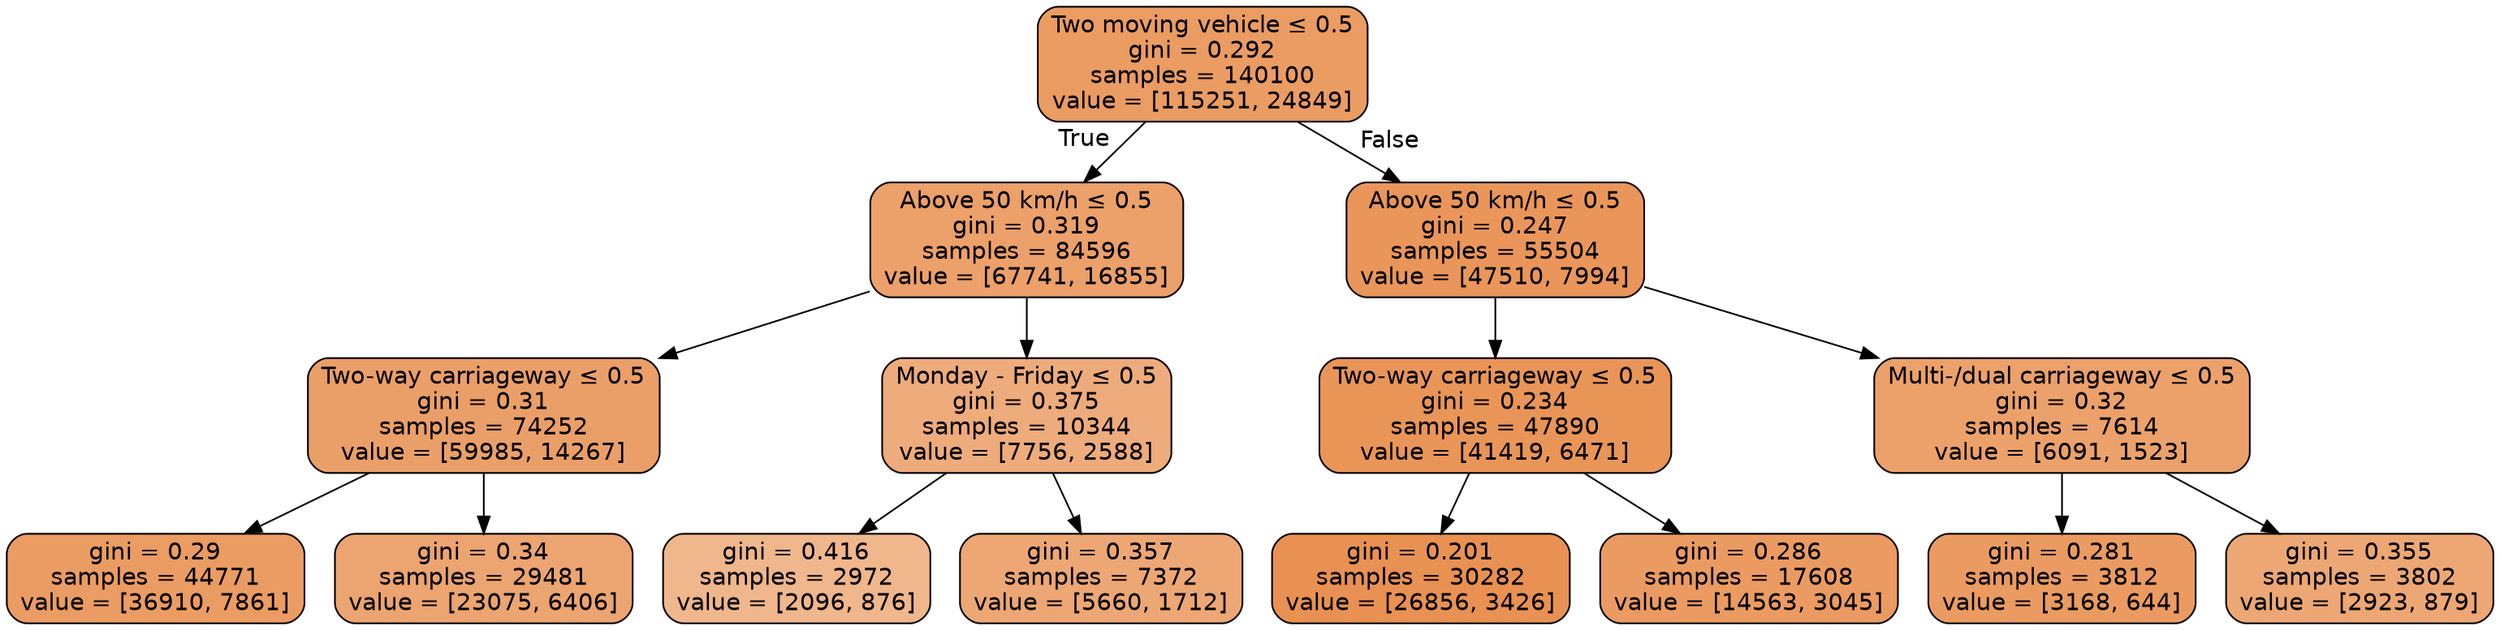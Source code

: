 digraph Tree {
node [shape=box, style="filled, rounded", color="black", fontname=helvetica] ;
edge [fontname=helvetica] ;
0 [label=<Two moving vehicle &le; 0.5<br/>gini = 0.292<br/>samples = 140100<br/>value = [115251, 24849]>, fillcolor="#e58139c8"] ;
1 [label=<Above 50 km/h &le; 0.5<br/>gini = 0.319<br/>samples = 84596<br/>value = [67741, 16855]>, fillcolor="#e58139c0"] ;
0 -> 1 [labeldistance=2.5, labelangle=45, headlabel="True"] ;
2 [label=<Two-way carriageway &le; 0.5<br/>gini = 0.31<br/>samples = 74252<br/>value = [59985, 14267]>, fillcolor="#e58139c2"] ;
1 -> 2 ;
3 [label=<gini = 0.29<br/>samples = 44771<br/>value = [36910, 7861]>, fillcolor="#e58139c9"] ;
2 -> 3 ;
4 [label=<gini = 0.34<br/>samples = 29481<br/>value = [23075, 6406]>, fillcolor="#e58139b8"] ;
2 -> 4 ;
5 [label=<Monday - Friday &le; 0.5<br/>gini = 0.375<br/>samples = 10344<br/>value = [7756, 2588]>, fillcolor="#e58139aa"] ;
1 -> 5 ;
6 [label=<gini = 0.416<br/>samples = 2972<br/>value = [2096, 876]>, fillcolor="#e5813994"] ;
5 -> 6 ;
7 [label=<gini = 0.357<br/>samples = 7372<br/>value = [5660, 1712]>, fillcolor="#e58139b2"] ;
5 -> 7 ;
8 [label=<Above 50 km/h &le; 0.5<br/>gini = 0.247<br/>samples = 55504<br/>value = [47510, 7994]>, fillcolor="#e58139d4"] ;
0 -> 8 [labeldistance=2.5, labelangle=-45, headlabel="False"] ;
9 [label=<Two-way carriageway &le; 0.5<br/>gini = 0.234<br/>samples = 47890<br/>value = [41419, 6471]>, fillcolor="#e58139d7"] ;
8 -> 9 ;
10 [label=<gini = 0.201<br/>samples = 30282<br/>value = [26856, 3426]>, fillcolor="#e58139de"] ;
9 -> 10 ;
11 [label=<gini = 0.286<br/>samples = 17608<br/>value = [14563, 3045]>, fillcolor="#e58139ca"] ;
9 -> 11 ;
12 [label=<Multi-/dual carriageway &le; 0.5<br/>gini = 0.32<br/>samples = 7614<br/>value = [6091, 1523]>, fillcolor="#e58139bf"] ;
8 -> 12 ;
13 [label=<gini = 0.281<br/>samples = 3812<br/>value = [3168, 644]>, fillcolor="#e58139cb"] ;
12 -> 13 ;
14 [label=<gini = 0.355<br/>samples = 3802<br/>value = [2923, 879]>, fillcolor="#e58139b2"] ;
12 -> 14 ;
}